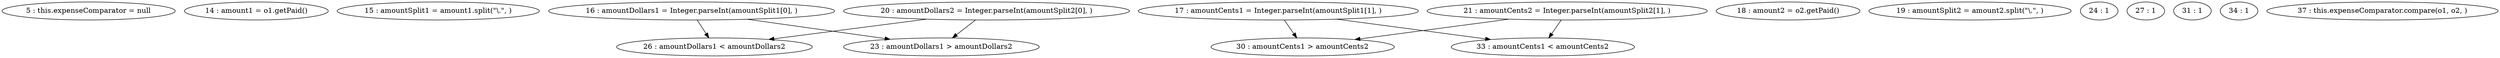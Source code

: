 digraph G {
"5 : this.expenseComparator = null"
"14 : amount1 = o1.getPaid()"
"15 : amountSplit1 = amount1.split(\"\\.\", )"
"16 : amountDollars1 = Integer.parseInt(amountSplit1[0], )"
"16 : amountDollars1 = Integer.parseInt(amountSplit1[0], )" -> "26 : amountDollars1 < amountDollars2"
"16 : amountDollars1 = Integer.parseInt(amountSplit1[0], )" -> "23 : amountDollars1 > amountDollars2"
"17 : amountCents1 = Integer.parseInt(amountSplit1[1], )"
"17 : amountCents1 = Integer.parseInt(amountSplit1[1], )" -> "30 : amountCents1 > amountCents2"
"17 : amountCents1 = Integer.parseInt(amountSplit1[1], )" -> "33 : amountCents1 < amountCents2"
"18 : amount2 = o2.getPaid()"
"19 : amountSplit2 = amount2.split(\"\\.\", )"
"20 : amountDollars2 = Integer.parseInt(amountSplit2[0], )"
"20 : amountDollars2 = Integer.parseInt(amountSplit2[0], )" -> "26 : amountDollars1 < amountDollars2"
"20 : amountDollars2 = Integer.parseInt(amountSplit2[0], )" -> "23 : amountDollars1 > amountDollars2"
"21 : amountCents2 = Integer.parseInt(amountSplit2[1], )"
"21 : amountCents2 = Integer.parseInt(amountSplit2[1], )" -> "30 : amountCents1 > amountCents2"
"21 : amountCents2 = Integer.parseInt(amountSplit2[1], )" -> "33 : amountCents1 < amountCents2"
"23 : amountDollars1 > amountDollars2"
"24 : 1"
"26 : amountDollars1 < amountDollars2"
"27 : 1"
"30 : amountCents1 > amountCents2"
"31 : 1"
"33 : amountCents1 < amountCents2"
"34 : 1"
"37 : this.expenseComparator.compare(o1, o2, )"
}